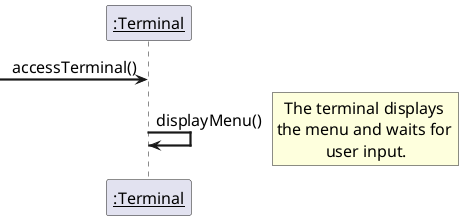 @startuml accessTerminal Interaction Sequence Diagram
skinparam DefaultFontName Arial
skinparam DefaultFontSize 16
skinparam DefaultFontStyle bold
skinparam ArrowThickness 2.2
skinparam sequenceMessageAlign center
skinparam noteTextAlignment center
skinparam sequenceParticipant underline
hide empty members

participant ":Terminal" as terminal

->terminal:accessTerminal()
terminal -> terminal: displayMenu()

rnote right
    The terminal displays 
    the menu and waits for 
    user input.
end note

@enduml